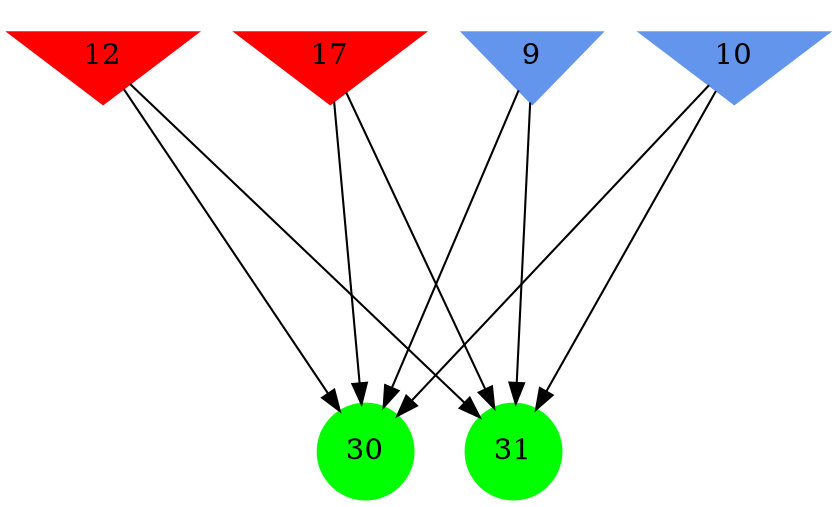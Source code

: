 digraph brain {
	ranksep=2.0;
	9 [shape=invtriangle,style=filled,color=cornflowerblue];
	10 [shape=invtriangle,style=filled,color=cornflowerblue];
	12 [shape=invtriangle,style=filled,color=red];
	17 [shape=invtriangle,style=filled,color=red];
	30 [shape=circle,style=filled,color=green];
	31 [shape=circle,style=filled,color=green];
	12	->	31;
	12	->	30;
	17	->	31;
	17	->	30;
	9	->	31;
	9	->	30;
	10	->	31;
	10	->	30;
	{ rank=same; 9; 10; 12; 17; }
	{ rank=same; }
	{ rank=same; 30; 31; }
}
